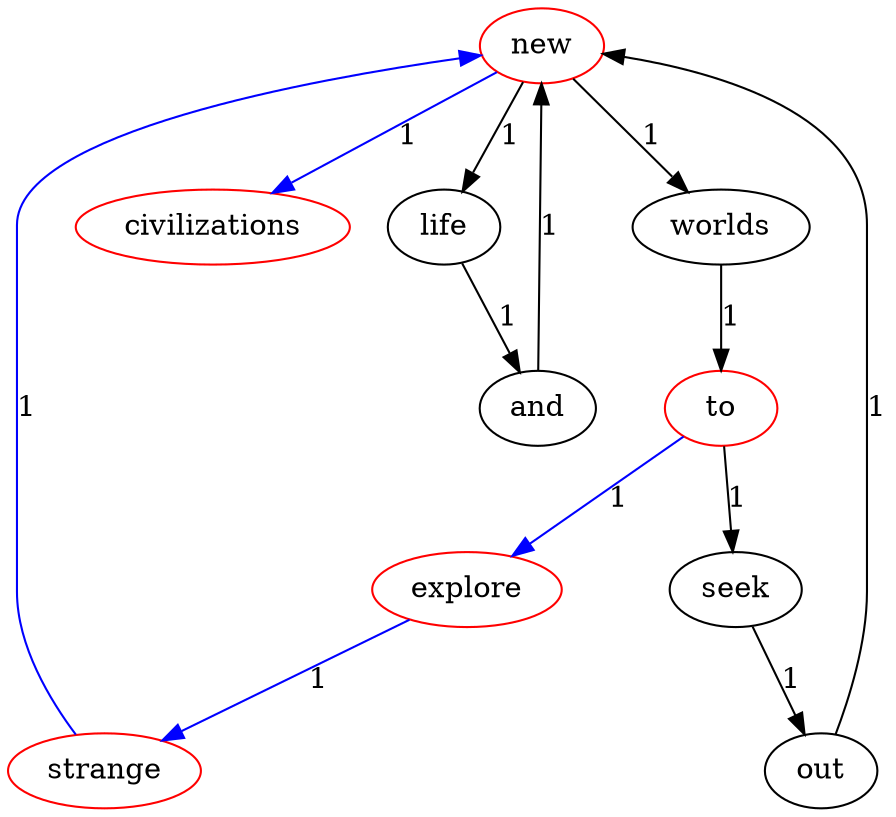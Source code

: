 digraph G{
new [color=red];
worlds;
explore [color=red];
and;
to [color=red];
civilizations [color=red];
seek;
life;
strange [color=red];
out;
new->worlds[label=1];
new->civilizations[label=1, color=blue];
new->life[label=1];
worlds->to[label=1];
explore->strange[label=1, color=blue];
and->new[label=1];
to->explore[label=1, color=blue];
to->seek[label=1];
seek->out[label=1];
strange->new[label=1, color=blue];
life->and[label=1];
out->new[label=1];
}
